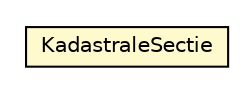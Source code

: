 #!/usr/local/bin/dot
#
# Class diagram 
# Generated by UMLGraph version R5_6-24-gf6e263 (http://www.umlgraph.org/)
#

digraph G {
	edge [fontname="Helvetica",fontsize=10,labelfontname="Helvetica",labelfontsize=10];
	node [fontname="Helvetica",fontsize=10,shape=plaintext];
	nodesep=0.25;
	ranksep=0.5;
	// nl.egem.stuf.sector.bg._0204.KDOFund.KadastraleSectie
	c81818 [label=<<table title="nl.egem.stuf.sector.bg._0204.KDOFund.KadastraleSectie" border="0" cellborder="1" cellspacing="0" cellpadding="2" port="p" bgcolor="lemonChiffon" href="./KDOFund.KadastraleSectie.html">
		<tr><td><table border="0" cellspacing="0" cellpadding="1">
<tr><td align="center" balign="center"> KadastraleSectie </td></tr>
		</table></td></tr>
		</table>>, URL="./KDOFund.KadastraleSectie.html", fontname="Helvetica", fontcolor="black", fontsize=10.0];
}


